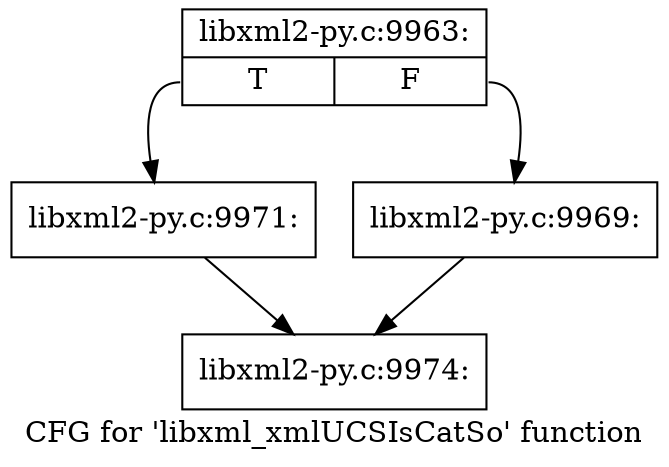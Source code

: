 digraph "CFG for 'libxml_xmlUCSIsCatSo' function" {
	label="CFG for 'libxml_xmlUCSIsCatSo' function";

	Node0x45860a0 [shape=record,label="{libxml2-py.c:9963:|{<s0>T|<s1>F}}"];
	Node0x45860a0:s0 -> Node0x4588f50;
	Node0x45860a0:s1 -> Node0x4588f00;
	Node0x4588f00 [shape=record,label="{libxml2-py.c:9969:}"];
	Node0x4588f00 -> Node0x4587b60;
	Node0x4588f50 [shape=record,label="{libxml2-py.c:9971:}"];
	Node0x4588f50 -> Node0x4587b60;
	Node0x4587b60 [shape=record,label="{libxml2-py.c:9974:}"];
}
